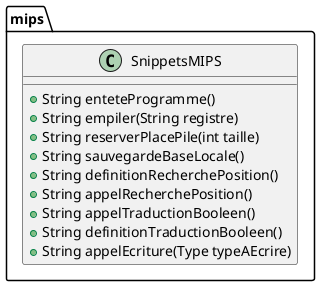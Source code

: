 @startuml
package mips {
	class SnippetsMIPS {
	+ String enteteProgramme()
	+ String empiler(String registre)
	+ String reserverPlacePile(int taille)
	+ String sauvegardeBaseLocale()
	+ String definitionRecherchePosition()
	+ String appelRecherchePosition()
	+ String appelTraductionBooleen()
	+ String definitionTraductionBooleen()
	+ String appelEcriture(Type typeAEcrire)
}
}
@enduml